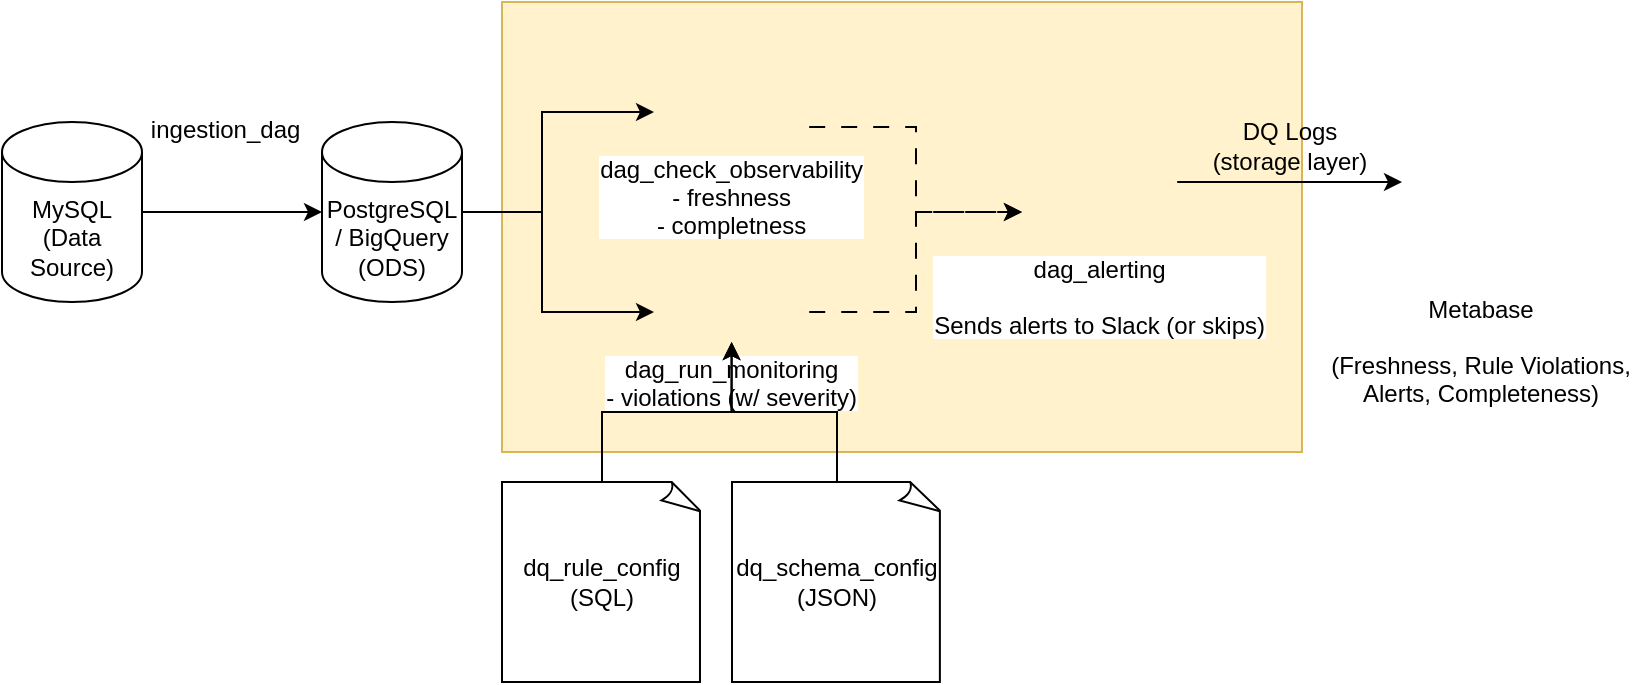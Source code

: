 <mxfile version="27.1.6">
  <diagram name="Page-1" id="C3fCNbeZrlh8Kucppy7T">
    <mxGraphModel dx="1012" dy="491" grid="1" gridSize="10" guides="1" tooltips="1" connect="1" arrows="1" fold="1" page="1" pageScale="1" pageWidth="850" pageHeight="1100" math="0" shadow="0">
      <root>
        <mxCell id="0" />
        <mxCell id="1" parent="0" />
        <mxCell id="t8wKi6axy3iaV3nmjiLH-3" value="" style="rounded=0;whiteSpace=wrap;html=1;movable=1;resizable=1;rotatable=1;deletable=1;editable=1;locked=0;connectable=1;fillColor=#fff2cc;strokeColor=#d6b656;" vertex="1" parent="1">
          <mxGeometry x="310" y="130" width="400" height="225" as="geometry" />
        </mxCell>
        <mxCell id="t8wKi6axy3iaV3nmjiLH-2" value="MySQL&lt;div&gt;(Data Source)&lt;/div&gt;" style="shape=cylinder3;whiteSpace=wrap;html=1;boundedLbl=1;backgroundOutline=1;size=15;" vertex="1" parent="1">
          <mxGeometry x="60" y="190" width="70" height="90" as="geometry" />
        </mxCell>
        <mxCell id="t8wKi6axy3iaV3nmjiLH-4" value="ingestion_dag" style="shape=image;verticalLabelPosition=bottom;labelBackgroundColor=default;verticalAlign=top;aspect=fixed;imageAspect=0;image=https://upload.wikimedia.org/wikipedia/commons/thumb/d/de/AirflowLogo.png/1200px-AirflowLogo.png;" vertex="1" parent="1">
          <mxGeometry x="133" y="150" width="77.6" height="30" as="geometry" />
        </mxCell>
        <mxCell id="t8wKi6axy3iaV3nmjiLH-5" value="PostgreSQL / BigQuery&lt;div&gt;(ODS)&lt;/div&gt;" style="shape=cylinder3;whiteSpace=wrap;html=1;boundedLbl=1;backgroundOutline=1;size=15;" vertex="1" parent="1">
          <mxGeometry x="220" y="190" width="70" height="90" as="geometry" />
        </mxCell>
        <mxCell id="t8wKi6axy3iaV3nmjiLH-6" value="" style="endArrow=classic;html=1;rounded=0;exitX=1;exitY=0.5;exitDx=0;exitDy=0;exitPerimeter=0;entryX=0;entryY=0.5;entryDx=0;entryDy=0;entryPerimeter=0;" edge="1" parent="1" source="t8wKi6axy3iaV3nmjiLH-2" target="t8wKi6axy3iaV3nmjiLH-5">
          <mxGeometry width="50" height="50" relative="1" as="geometry">
            <mxPoint x="210" y="460" as="sourcePoint" />
            <mxPoint x="260" y="410" as="targetPoint" />
          </mxGeometry>
        </mxCell>
        <mxCell id="t8wKi6axy3iaV3nmjiLH-8" value="dag_check_observability&#xa;- freshness&#xa;- completness" style="shape=image;verticalLabelPosition=bottom;labelBackgroundColor=default;verticalAlign=top;aspect=fixed;imageAspect=0;image=https://upload.wikimedia.org/wikipedia/commons/thumb/d/de/AirflowLogo.png/1200px-AirflowLogo.png;" vertex="1" parent="1">
          <mxGeometry x="386" y="170" width="77.6" height="30" as="geometry" />
        </mxCell>
        <mxCell id="t8wKi6axy3iaV3nmjiLH-9" value="" style="endArrow=classic;html=1;rounded=0;exitX=1;exitY=0.5;exitDx=0;exitDy=0;exitPerimeter=0;entryX=0;entryY=0.5;entryDx=0;entryDy=0;" edge="1" parent="1" source="t8wKi6axy3iaV3nmjiLH-5" target="t8wKi6axy3iaV3nmjiLH-8">
          <mxGeometry width="50" height="50" relative="1" as="geometry">
            <mxPoint x="240" y="450" as="sourcePoint" />
            <mxPoint x="290" y="400" as="targetPoint" />
            <Array as="points">
              <mxPoint x="330" y="235" />
              <mxPoint x="330" y="185" />
            </Array>
          </mxGeometry>
        </mxCell>
        <mxCell id="t8wKi6axy3iaV3nmjiLH-10" value="dag_run_monitoring&#xa;- violations (w/ severity)" style="shape=image;verticalLabelPosition=bottom;labelBackgroundColor=default;verticalAlign=top;aspect=fixed;imageAspect=0;image=https://upload.wikimedia.org/wikipedia/commons/thumb/d/de/AirflowLogo.png/1200px-AirflowLogo.png;" vertex="1" parent="1">
          <mxGeometry x="386" y="270" width="77.6" height="30" as="geometry" />
        </mxCell>
        <mxCell id="t8wKi6axy3iaV3nmjiLH-11" value="" style="endArrow=classic;html=1;rounded=0;exitX=1;exitY=0.5;exitDx=0;exitDy=0;exitPerimeter=0;entryX=0;entryY=0.5;entryDx=0;entryDy=0;" edge="1" parent="1" source="t8wKi6axy3iaV3nmjiLH-5" target="t8wKi6axy3iaV3nmjiLH-10">
          <mxGeometry width="50" height="50" relative="1" as="geometry">
            <mxPoint x="320" y="280" as="sourcePoint" />
            <mxPoint x="416" y="230" as="targetPoint" />
            <Array as="points">
              <mxPoint x="330" y="235" />
              <mxPoint x="330" y="285" />
            </Array>
          </mxGeometry>
        </mxCell>
        <mxCell id="t8wKi6axy3iaV3nmjiLH-12" value="dag_alerting&#xa;&#xa;Sends alerts to Slack (or skips)" style="shape=image;verticalLabelPosition=bottom;labelBackgroundColor=default;verticalAlign=top;aspect=fixed;imageAspect=0;image=https://upload.wikimedia.org/wikipedia/commons/thumb/d/de/AirflowLogo.png/1200px-AirflowLogo.png;" vertex="1" parent="1">
          <mxGeometry x="570" y="220" width="77.6" height="30" as="geometry" />
        </mxCell>
        <mxCell id="t8wKi6axy3iaV3nmjiLH-13" value="" style="endArrow=classic;html=1;rounded=0;exitX=1;exitY=0.5;exitDx=0;exitDy=0;entryX=0;entryY=0.5;entryDx=0;entryDy=0;edgeStyle=elbowEdgeStyle;dashed=1;dashPattern=8 8;" edge="1" parent="1" source="t8wKi6axy3iaV3nmjiLH-10" target="t8wKi6axy3iaV3nmjiLH-12">
          <mxGeometry width="50" height="50" relative="1" as="geometry">
            <mxPoint x="350" y="280" as="sourcePoint" />
            <mxPoint x="446" y="330" as="targetPoint" />
          </mxGeometry>
        </mxCell>
        <mxCell id="t8wKi6axy3iaV3nmjiLH-14" value="" style="endArrow=classic;html=1;rounded=0;exitX=1;exitY=0.75;exitDx=0;exitDy=0;entryX=0;entryY=0.5;entryDx=0;entryDy=0;edgeStyle=elbowEdgeStyle;dashed=1;dashPattern=8 8;" edge="1" parent="1" source="t8wKi6axy3iaV3nmjiLH-8" target="t8wKi6axy3iaV3nmjiLH-12">
          <mxGeometry width="50" height="50" relative="1" as="geometry">
            <mxPoint x="500" y="330" as="sourcePoint" />
            <mxPoint x="586" y="280" as="targetPoint" />
          </mxGeometry>
        </mxCell>
        <mxCell id="t8wKi6axy3iaV3nmjiLH-15" value="Metabase&#xa;&#xa;(Freshness, Rule Violations,&#xa;Alerts, Completeness)" style="shape=image;verticalLabelPosition=bottom;labelBackgroundColor=default;verticalAlign=top;aspect=fixed;imageAspect=0;image=https://iconape.com/wp-content/png_logo_vector/metabase-logo.png;" vertex="1" parent="1">
          <mxGeometry x="760" y="170" width="79" height="100" as="geometry" />
        </mxCell>
        <mxCell id="t8wKi6axy3iaV3nmjiLH-16" value="" style="endArrow=classic;html=1;rounded=0;exitX=1;exitY=0;exitDx=0;exitDy=0;edgeStyle=elbowEdgeStyle;" edge="1" parent="1" source="t8wKi6axy3iaV3nmjiLH-12" target="t8wKi6axy3iaV3nmjiLH-15">
          <mxGeometry width="50" height="50" relative="1" as="geometry">
            <mxPoint x="760" y="430" as="sourcePoint" />
            <mxPoint x="810" y="380" as="targetPoint" />
          </mxGeometry>
        </mxCell>
        <mxCell id="t8wKi6axy3iaV3nmjiLH-17" value="DQ Logs&lt;div&gt;(storage layer)&lt;/div&gt;" style="text;html=1;align=center;verticalAlign=middle;whiteSpace=wrap;rounded=0;" vertex="1" parent="1">
          <mxGeometry x="658" y="187" width="92.4" height="30" as="geometry" />
        </mxCell>
        <mxCell id="t8wKi6axy3iaV3nmjiLH-18" value="dq_rule_config&lt;div&gt;(SQL)&lt;/div&gt;" style="whiteSpace=wrap;html=1;shape=mxgraph.basic.document" vertex="1" parent="1">
          <mxGeometry x="310" y="370" width="100" height="100" as="geometry" />
        </mxCell>
        <mxCell id="t8wKi6axy3iaV3nmjiLH-19" value="dq_schema_config&lt;div&gt;(JSON)&lt;/div&gt;" style="whiteSpace=wrap;html=1;shape=mxgraph.basic.document" vertex="1" parent="1">
          <mxGeometry x="425" y="370" width="105" height="100" as="geometry" />
        </mxCell>
        <mxCell id="t8wKi6axy3iaV3nmjiLH-20" value="" style="endArrow=classic;html=1;rounded=0;exitX=0.5;exitY=0;exitDx=0;exitDy=0;exitPerimeter=0;edgeStyle=elbowEdgeStyle;elbow=vertical;" edge="1" parent="1" source="t8wKi6axy3iaV3nmjiLH-18" target="t8wKi6axy3iaV3nmjiLH-10">
          <mxGeometry width="50" height="50" relative="1" as="geometry">
            <mxPoint x="350" y="580" as="sourcePoint" />
            <mxPoint x="400" y="530" as="targetPoint" />
          </mxGeometry>
        </mxCell>
        <mxCell id="t8wKi6axy3iaV3nmjiLH-21" value="" style="endArrow=classic;html=1;rounded=0;exitX=0.5;exitY=0;exitDx=0;exitDy=0;exitPerimeter=0;entryX=0.5;entryY=1;entryDx=0;entryDy=0;edgeStyle=elbowEdgeStyle;elbow=vertical;" edge="1" parent="1" source="t8wKi6axy3iaV3nmjiLH-19" target="t8wKi6axy3iaV3nmjiLH-10">
          <mxGeometry width="50" height="50" relative="1" as="geometry">
            <mxPoint x="430" y="420" as="sourcePoint" />
            <mxPoint x="495" y="350" as="targetPoint" />
          </mxGeometry>
        </mxCell>
      </root>
    </mxGraphModel>
  </diagram>
</mxfile>
